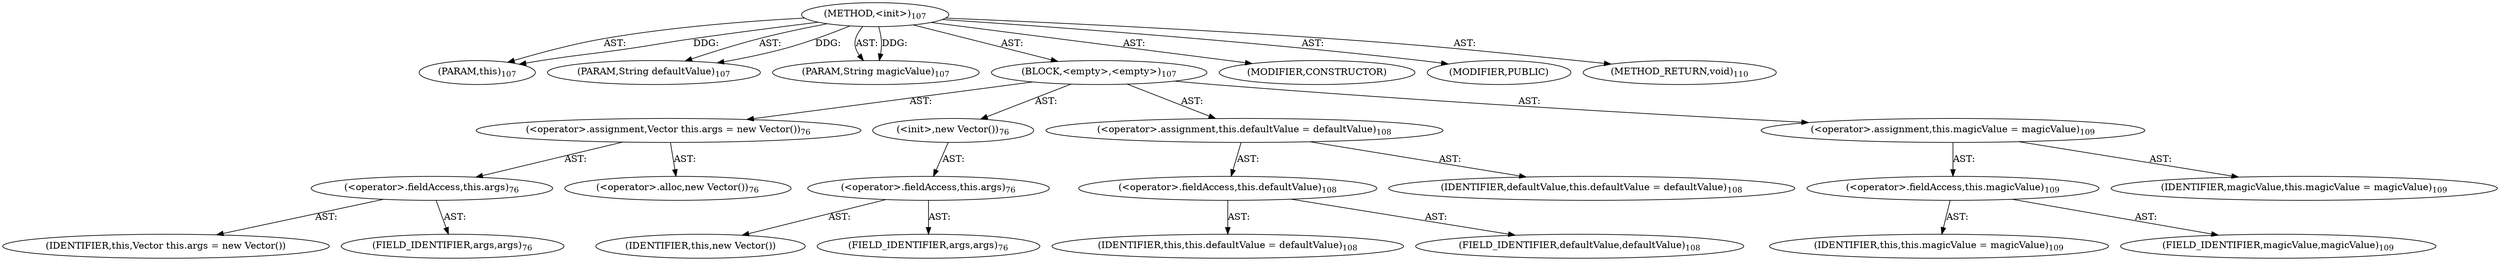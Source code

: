 digraph "&lt;init&gt;" {  
"111669149697" [label = <(METHOD,&lt;init&gt;)<SUB>107</SUB>> ]
"115964116996" [label = <(PARAM,this)<SUB>107</SUB>> ]
"115964116998" [label = <(PARAM,String defaultValue)<SUB>107</SUB>> ]
"115964116999" [label = <(PARAM,String magicValue)<SUB>107</SUB>> ]
"25769803777" [label = <(BLOCK,&lt;empty&gt;,&lt;empty&gt;)<SUB>107</SUB>> ]
"30064771073" [label = <(&lt;operator&gt;.assignment,Vector this.args = new Vector())<SUB>76</SUB>> ]
"30064771074" [label = <(&lt;operator&gt;.fieldAccess,this.args)<SUB>76</SUB>> ]
"68719476743" [label = <(IDENTIFIER,this,Vector this.args = new Vector())> ]
"55834574848" [label = <(FIELD_IDENTIFIER,args,args)<SUB>76</SUB>> ]
"30064771075" [label = <(&lt;operator&gt;.alloc,new Vector())<SUB>76</SUB>> ]
"30064771076" [label = <(&lt;init&gt;,new Vector())<SUB>76</SUB>> ]
"30064771077" [label = <(&lt;operator&gt;.fieldAccess,this.args)<SUB>76</SUB>> ]
"68719476744" [label = <(IDENTIFIER,this,new Vector())> ]
"55834574849" [label = <(FIELD_IDENTIFIER,args,args)<SUB>76</SUB>> ]
"30064771078" [label = <(&lt;operator&gt;.assignment,this.defaultValue = defaultValue)<SUB>108</SUB>> ]
"30064771079" [label = <(&lt;operator&gt;.fieldAccess,this.defaultValue)<SUB>108</SUB>> ]
"68719476740" [label = <(IDENTIFIER,this,this.defaultValue = defaultValue)<SUB>108</SUB>> ]
"55834574850" [label = <(FIELD_IDENTIFIER,defaultValue,defaultValue)<SUB>108</SUB>> ]
"68719476745" [label = <(IDENTIFIER,defaultValue,this.defaultValue = defaultValue)<SUB>108</SUB>> ]
"30064771080" [label = <(&lt;operator&gt;.assignment,this.magicValue = magicValue)<SUB>109</SUB>> ]
"30064771081" [label = <(&lt;operator&gt;.fieldAccess,this.magicValue)<SUB>109</SUB>> ]
"68719476741" [label = <(IDENTIFIER,this,this.magicValue = magicValue)<SUB>109</SUB>> ]
"55834574851" [label = <(FIELD_IDENTIFIER,magicValue,magicValue)<SUB>109</SUB>> ]
"68719476746" [label = <(IDENTIFIER,magicValue,this.magicValue = magicValue)<SUB>109</SUB>> ]
"133143986182" [label = <(MODIFIER,CONSTRUCTOR)> ]
"133143986183" [label = <(MODIFIER,PUBLIC)> ]
"128849018881" [label = <(METHOD_RETURN,void)<SUB>110</SUB>> ]
  "111669149697" -> "115964116996"  [ label = "AST: "] 
  "111669149697" -> "115964116998"  [ label = "AST: "] 
  "111669149697" -> "115964116999"  [ label = "AST: "] 
  "111669149697" -> "25769803777"  [ label = "AST: "] 
  "111669149697" -> "133143986182"  [ label = "AST: "] 
  "111669149697" -> "133143986183"  [ label = "AST: "] 
  "111669149697" -> "128849018881"  [ label = "AST: "] 
  "25769803777" -> "30064771073"  [ label = "AST: "] 
  "25769803777" -> "30064771076"  [ label = "AST: "] 
  "25769803777" -> "30064771078"  [ label = "AST: "] 
  "25769803777" -> "30064771080"  [ label = "AST: "] 
  "30064771073" -> "30064771074"  [ label = "AST: "] 
  "30064771073" -> "30064771075"  [ label = "AST: "] 
  "30064771074" -> "68719476743"  [ label = "AST: "] 
  "30064771074" -> "55834574848"  [ label = "AST: "] 
  "30064771076" -> "30064771077"  [ label = "AST: "] 
  "30064771077" -> "68719476744"  [ label = "AST: "] 
  "30064771077" -> "55834574849"  [ label = "AST: "] 
  "30064771078" -> "30064771079"  [ label = "AST: "] 
  "30064771078" -> "68719476745"  [ label = "AST: "] 
  "30064771079" -> "68719476740"  [ label = "AST: "] 
  "30064771079" -> "55834574850"  [ label = "AST: "] 
  "30064771080" -> "30064771081"  [ label = "AST: "] 
  "30064771080" -> "68719476746"  [ label = "AST: "] 
  "30064771081" -> "68719476741"  [ label = "AST: "] 
  "30064771081" -> "55834574851"  [ label = "AST: "] 
  "111669149697" -> "115964116996"  [ label = "DDG: "] 
  "111669149697" -> "115964116998"  [ label = "DDG: "] 
  "111669149697" -> "115964116999"  [ label = "DDG: "] 
}
